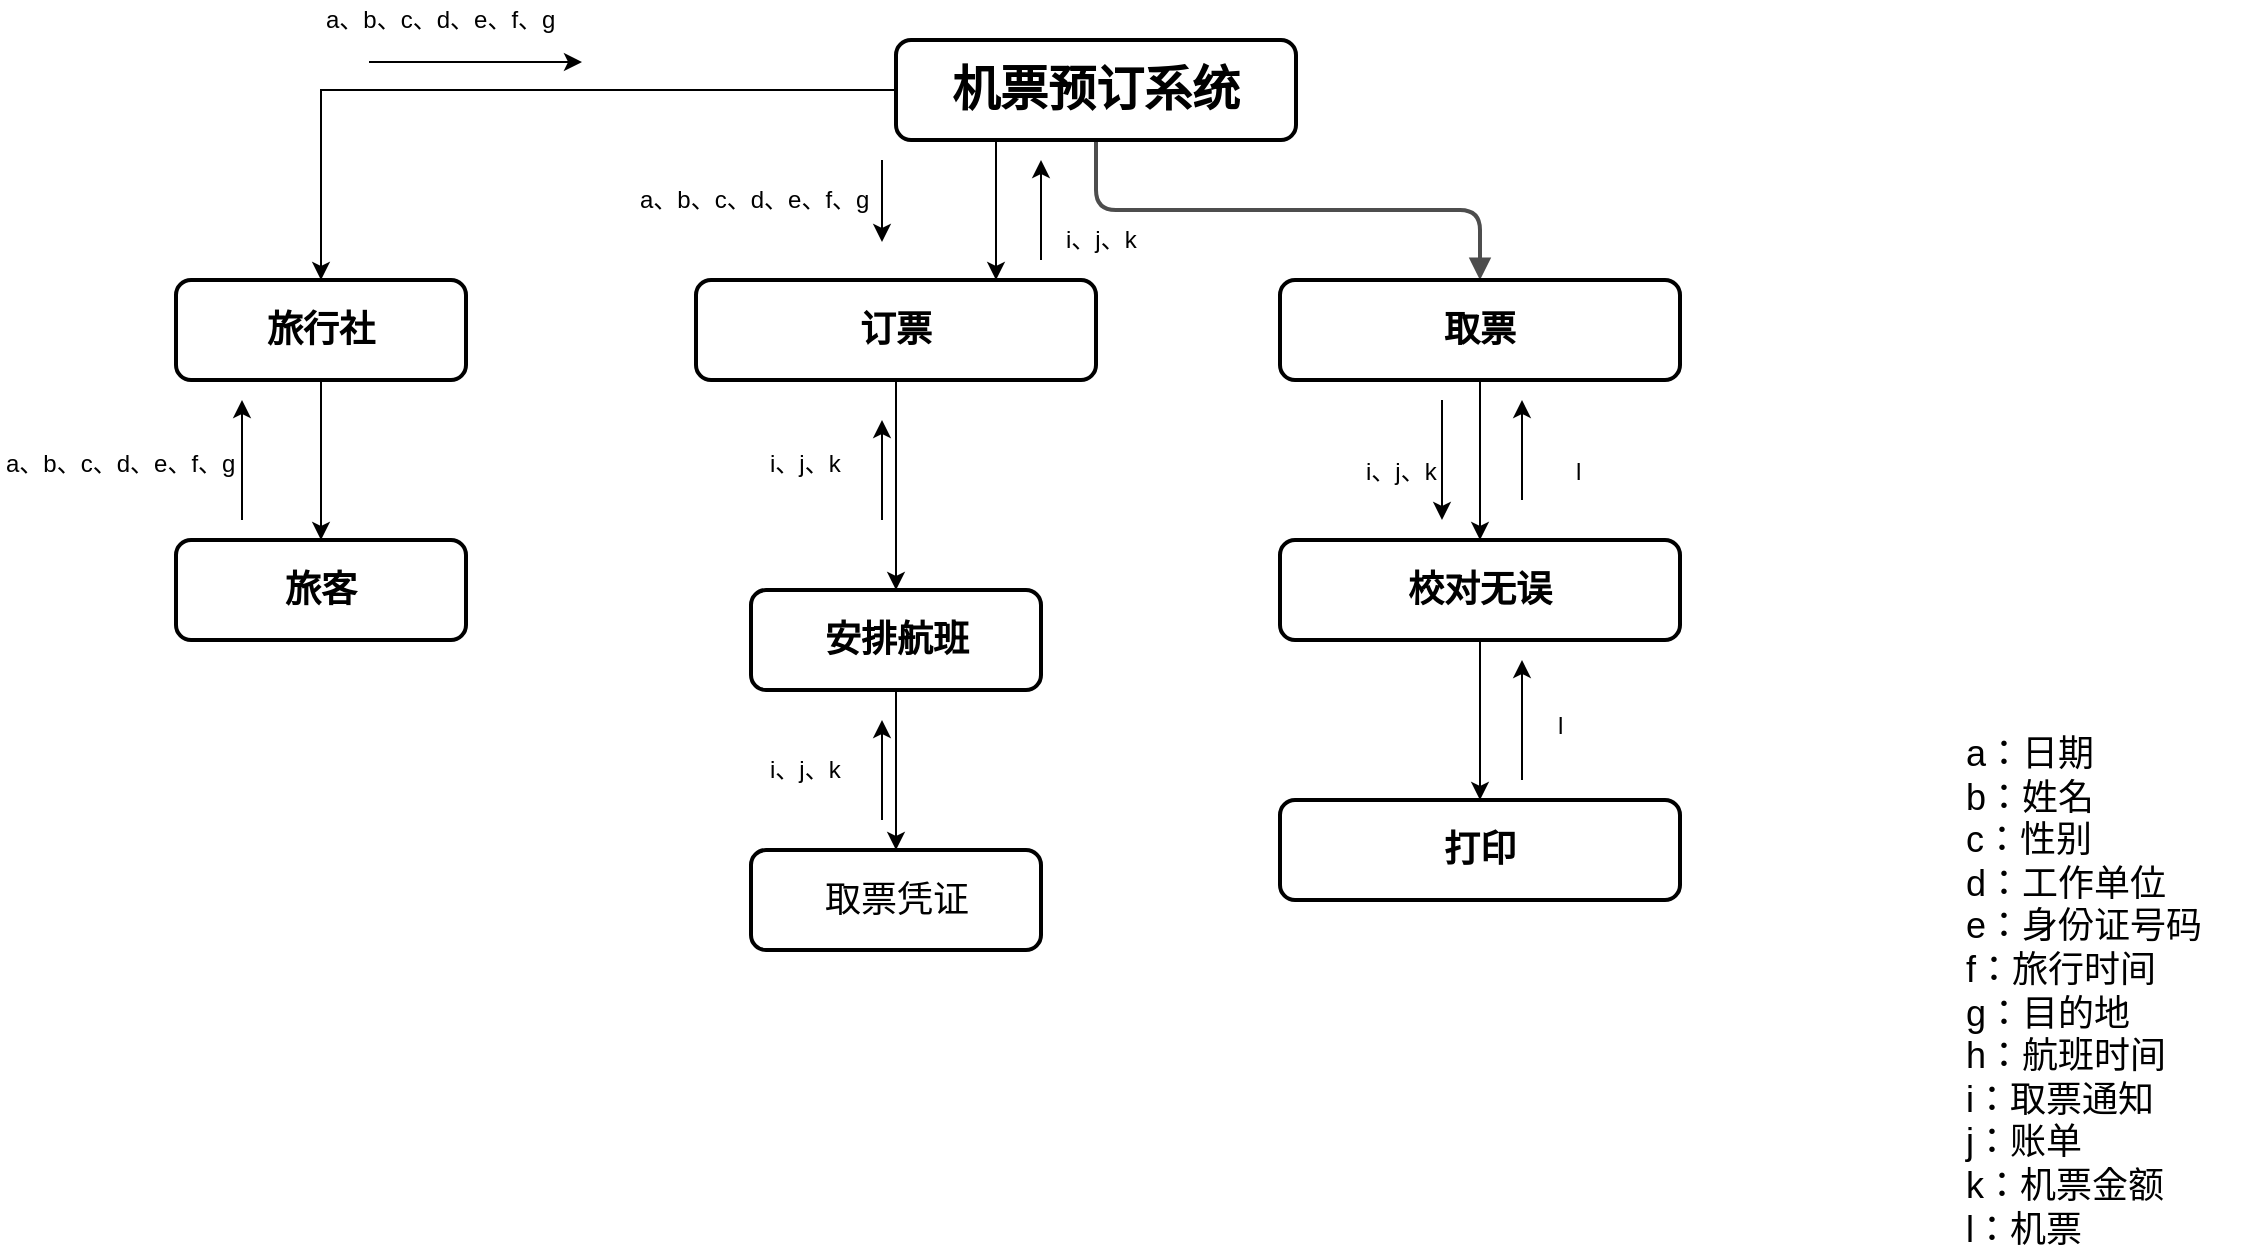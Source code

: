 <mxfile version="12.0.2" type="device" pages="1"><diagram name="Page-1" id="19d8dcba-68ad-dc05-1034-9cf7b2a963f6"><mxGraphModel dx="1707" dy="890" grid="1" gridSize="10" guides="1" tooltips="1" connect="1" arrows="1" fold="1" page="1" pageScale="1" pageWidth="1100" pageHeight="850" background="#ffffff" math="0" shadow="0"><root><mxCell id="0"/><mxCell id="1" parent="0"/><mxCell id="218ae93e1282097f-44" value="" style="edgeStyle=orthogonalEdgeStyle;rounded=1;html=1;labelBackgroundColor=none;endArrow=block;endFill=1;strokeColor=#4D4D4D;strokeWidth=2;fontFamily=Verdana;fontSize=12;fontStyle=1" parent="1" source="6257edae8c83ed4a-1" target="218ae93e1282097f-2" edge="1"><mxGeometry relative="1" as="geometry"/></mxCell><mxCell id="MPzzYyoMrf9sMj7GzSO8-45" value="" style="edgeStyle=orthogonalEdgeStyle;rounded=0;orthogonalLoop=1;jettySize=auto;html=1;" edge="1" parent="1" source="6257edae8c83ed4a-9" target="MPzzYyoMrf9sMj7GzSO8-44"><mxGeometry relative="1" as="geometry"/></mxCell><mxCell id="6257edae8c83ed4a-9" value="&lt;h2&gt;旅行社&lt;/h2&gt;" style="whiteSpace=wrap;html=1;rounded=1;shadow=0;comic=0;strokeWidth=2;fillColor=#ffffff;fontFamily=Verdana;align=center;fontSize=12;fontStyle=1" parent="1" vertex="1"><mxGeometry x="527" y="260" width="145" height="50" as="geometry"/></mxCell><mxCell id="MPzzYyoMrf9sMj7GzSO8-44" value="&lt;h2&gt;旅客&lt;/h2&gt;" style="whiteSpace=wrap;html=1;rounded=1;shadow=0;comic=0;strokeWidth=2;fillColor=#ffffff;fontFamily=Verdana;align=center;fontSize=12;fontStyle=1" vertex="1" parent="1"><mxGeometry x="527" y="390" width="145" height="50" as="geometry"/></mxCell><mxCell id="MPzzYyoMrf9sMj7GzSO8-50" style="edgeStyle=orthogonalEdgeStyle;rounded=0;orthogonalLoop=1;jettySize=auto;html=1;exitX=0.5;exitY=1;exitDx=0;exitDy=0;" edge="1" parent="1" source="6257edae8c83ed4a-12" target="MPzzYyoMrf9sMj7GzSO8-34"><mxGeometry relative="1" as="geometry"/></mxCell><mxCell id="6257edae8c83ed4a-12" value="&lt;h2&gt;订票&lt;/h2&gt;" style="whiteSpace=wrap;html=1;rounded=1;shadow=0;comic=0;strokeWidth=2;fillColor=#ffffff;fontFamily=Verdana;align=center;fontSize=12;fontStyle=1" parent="1" vertex="1"><mxGeometry x="787" y="260" width="200" height="50" as="geometry"/></mxCell><mxCell id="MPzzYyoMrf9sMj7GzSO8-48" style="edgeStyle=orthogonalEdgeStyle;rounded=0;orthogonalLoop=1;jettySize=auto;html=1;exitX=0;exitY=0.5;exitDx=0;exitDy=0;entryX=0.5;entryY=0;entryDx=0;entryDy=0;" edge="1" parent="1" source="6257edae8c83ed4a-1" target="6257edae8c83ed4a-9"><mxGeometry relative="1" as="geometry"/></mxCell><mxCell id="MPzzYyoMrf9sMj7GzSO8-60" style="edgeStyle=orthogonalEdgeStyle;rounded=0;orthogonalLoop=1;jettySize=auto;html=1;exitX=0.25;exitY=1;exitDx=0;exitDy=0;entryX=0.75;entryY=0;entryDx=0;entryDy=0;" edge="1" parent="1" source="6257edae8c83ed4a-1" target="6257edae8c83ed4a-12"><mxGeometry relative="1" as="geometry"/></mxCell><mxCell id="6257edae8c83ed4a-1" value="&lt;h1&gt;&lt;font style=&quot;vertical-align: inherit&quot;&gt;&lt;font style=&quot;vertical-align: inherit&quot;&gt;&lt;font style=&quot;vertical-align: inherit&quot;&gt;&lt;font style=&quot;vertical-align: inherit&quot;&gt;机票预订系统&lt;/font&gt;&lt;/font&gt;&lt;/font&gt;&lt;/font&gt;&lt;/h1&gt;" style="whiteSpace=wrap;html=1;rounded=1;shadow=0;comic=0;strokeWidth=2;fillColor=#ffffff;fontFamily=Verdana;align=center;fontSize=12;fontStyle=1" parent="1" vertex="1"><mxGeometry x="887" y="140" width="200" height="50" as="geometry"/></mxCell><mxCell id="MPzzYyoMrf9sMj7GzSO8-41" value="" style="edgeStyle=orthogonalEdgeStyle;rounded=0;orthogonalLoop=1;jettySize=auto;html=1;" edge="1" parent="1" source="218ae93e1282097f-2" target="MPzzYyoMrf9sMj7GzSO8-40"><mxGeometry relative="1" as="geometry"/></mxCell><mxCell id="218ae93e1282097f-2" value="&lt;h2&gt;取票&lt;/h2&gt;" style="whiteSpace=wrap;html=1;rounded=1;shadow=0;comic=0;strokeWidth=2;fillColor=#ffffff;fontFamily=Verdana;align=center;fontSize=12;fontStyle=1" parent="1" vertex="1"><mxGeometry x="1079" y="260" width="200" height="50" as="geometry"/></mxCell><mxCell id="MPzzYyoMrf9sMj7GzSO8-43" value="" style="edgeStyle=orthogonalEdgeStyle;rounded=0;orthogonalLoop=1;jettySize=auto;html=1;" edge="1" parent="1" source="MPzzYyoMrf9sMj7GzSO8-40" target="MPzzYyoMrf9sMj7GzSO8-42"><mxGeometry relative="1" as="geometry"/></mxCell><mxCell id="MPzzYyoMrf9sMj7GzSO8-40" value="&lt;h2&gt;校对无误&lt;/h2&gt;" style="whiteSpace=wrap;html=1;rounded=1;shadow=0;comic=0;strokeWidth=2;fillColor=#ffffff;fontFamily=Verdana;align=center;fontSize=12;fontStyle=1" vertex="1" parent="1"><mxGeometry x="1079" y="390" width="200" height="50" as="geometry"/></mxCell><mxCell id="MPzzYyoMrf9sMj7GzSO8-42" value="&lt;h2&gt;打印&lt;/h2&gt;" style="whiteSpace=wrap;html=1;rounded=1;shadow=0;comic=0;strokeWidth=2;fillColor=#ffffff;fontFamily=Verdana;align=center;fontSize=12;fontStyle=1" vertex="1" parent="1"><mxGeometry x="1079" y="520" width="200" height="50" as="geometry"/></mxCell><mxCell id="MPzzYyoMrf9sMj7GzSO8-4" value="&lt;font style=&quot;font-size: 18px&quot;&gt;a：日期&lt;br&gt;b：姓名&lt;br&gt;c：性别&lt;br&gt;d：工作单位&lt;br&gt;e：身份证号码&lt;br&gt;f：旅行时间&lt;br&gt;g：目的地&lt;br&gt;h：航班时间&lt;br&gt;i：取票通知&lt;br&gt;j：账单&lt;br&gt;k：机票金额&lt;br&gt;l：机票&lt;br&gt;&lt;/font&gt;" style="text;html=1;" vertex="1" parent="1"><mxGeometry x="1420" y="480" width="140" height="230" as="geometry"/></mxCell><mxCell id="MPzzYyoMrf9sMj7GzSO8-13" value="" style="endArrow=classic;html=1;" edge="1" parent="1"><mxGeometry width="50" height="50" relative="1" as="geometry"><mxPoint x="560" y="380" as="sourcePoint"/><mxPoint x="560" y="320" as="targetPoint"/></mxGeometry></mxCell><mxCell id="MPzzYyoMrf9sMj7GzSO8-14" value="a、b、c、d、e、f、g" style="text;html=1;resizable=0;points=[];autosize=1;align=left;verticalAlign=top;spacingTop=-4;" vertex="1" parent="1"><mxGeometry x="439.5" y="341.5" width="130" height="20" as="geometry"/></mxCell><mxCell id="MPzzYyoMrf9sMj7GzSO8-18" value="a、b、c、d、e、f、g" style="text;html=1;resizable=0;points=[];autosize=1;align=left;verticalAlign=top;spacingTop=-4;" vertex="1" parent="1"><mxGeometry x="599.5" y="120" width="130" height="20" as="geometry"/></mxCell><mxCell id="MPzzYyoMrf9sMj7GzSO8-19" value="" style="endArrow=classic;html=1;" edge="1" parent="1"><mxGeometry width="50" height="50" relative="1" as="geometry"><mxPoint x="623.5" y="151" as="sourcePoint"/><mxPoint x="730" y="151" as="targetPoint"/></mxGeometry></mxCell><mxCell id="MPzzYyoMrf9sMj7GzSO8-37" value="" style="edgeStyle=orthogonalEdgeStyle;rounded=0;orthogonalLoop=1;jettySize=auto;html=1;" edge="1" parent="1" source="MPzzYyoMrf9sMj7GzSO8-34" target="MPzzYyoMrf9sMj7GzSO8-36"><mxGeometry relative="1" as="geometry"/></mxCell><mxCell id="MPzzYyoMrf9sMj7GzSO8-34" value="&lt;h2&gt;安排航班&lt;/h2&gt;" style="whiteSpace=wrap;html=1;rounded=1;shadow=0;comic=0;strokeWidth=2;fillColor=#ffffff;fontFamily=Verdana;align=center;fontSize=12;fontStyle=1" vertex="1" parent="1"><mxGeometry x="814.5" y="415" width="145" height="50" as="geometry"/></mxCell><mxCell id="MPzzYyoMrf9sMj7GzSO8-36" value="&lt;h2&gt;&lt;span style=&quot;font-weight: normal&quot;&gt;取票凭证&lt;/span&gt;&lt;/h2&gt;" style="whiteSpace=wrap;html=1;rounded=1;shadow=0;comic=0;strokeWidth=2;fillColor=#ffffff;fontFamily=Verdana;align=center;fontSize=12;fontStyle=1" vertex="1" parent="1"><mxGeometry x="814.5" y="545" width="145" height="50" as="geometry"/></mxCell><mxCell id="MPzzYyoMrf9sMj7GzSO8-51" value="a、b、c、d、e、f、g" style="text;html=1;resizable=0;points=[];autosize=1;align=left;verticalAlign=top;spacingTop=-4;" vertex="1" parent="1"><mxGeometry x="757" y="210" width="130" height="20" as="geometry"/></mxCell><mxCell id="MPzzYyoMrf9sMj7GzSO8-52" value="" style="endArrow=classic;html=1;" edge="1" parent="1"><mxGeometry width="50" height="50" relative="1" as="geometry"><mxPoint x="880" y="200" as="sourcePoint"/><mxPoint x="880" y="241" as="targetPoint"/></mxGeometry></mxCell><mxCell id="MPzzYyoMrf9sMj7GzSO8-53" value="" style="endArrow=classic;html=1;" edge="1" parent="1"><mxGeometry width="50" height="50" relative="1" as="geometry"><mxPoint x="880" y="530" as="sourcePoint"/><mxPoint x="880" y="480" as="targetPoint"/></mxGeometry></mxCell><mxCell id="MPzzYyoMrf9sMj7GzSO8-54" value="i、j、k" style="text;html=1;resizable=0;points=[];autosize=1;align=left;verticalAlign=top;spacingTop=-4;" vertex="1" parent="1"><mxGeometry x="822" y="495" width="50" height="20" as="geometry"/></mxCell><mxCell id="MPzzYyoMrf9sMj7GzSO8-55" value="" style="endArrow=classic;html=1;" edge="1" parent="1"><mxGeometry width="50" height="50" relative="1" as="geometry"><mxPoint x="880" y="380" as="sourcePoint"/><mxPoint x="880" y="330" as="targetPoint"/></mxGeometry></mxCell><mxCell id="MPzzYyoMrf9sMj7GzSO8-56" value="i、j、k" style="text;html=1;resizable=0;points=[];autosize=1;align=left;verticalAlign=top;spacingTop=-4;" vertex="1" parent="1"><mxGeometry x="822" y="341.5" width="50" height="20" as="geometry"/></mxCell><mxCell id="MPzzYyoMrf9sMj7GzSO8-57" value="" style="endArrow=classic;html=1;" edge="1" parent="1"><mxGeometry width="50" height="50" relative="1" as="geometry"><mxPoint x="959.5" y="250" as="sourcePoint"/><mxPoint x="959.5" y="200" as="targetPoint"/></mxGeometry></mxCell><mxCell id="MPzzYyoMrf9sMj7GzSO8-58" value="i、j、k" style="text;html=1;resizable=0;points=[];autosize=1;align=left;verticalAlign=top;spacingTop=-4;" vertex="1" parent="1"><mxGeometry x="970" y="230" width="50" height="20" as="geometry"/></mxCell><mxCell id="MPzzYyoMrf9sMj7GzSO8-61" value="" style="endArrow=classic;html=1;fontFamily=Helvetica;fontSize=11;fontColor=#000000;align=center;strokeColor=#000000;" edge="1" parent="1"><mxGeometry width="50" height="50" relative="1" as="geometry"><mxPoint x="1160" y="320" as="sourcePoint"/><mxPoint x="1160" y="380" as="targetPoint"/></mxGeometry></mxCell><mxCell id="MPzzYyoMrf9sMj7GzSO8-62" value="i、j、k" style="text;html=1;resizable=0;points=[];autosize=1;align=left;verticalAlign=top;spacingTop=-4;" vertex="1" parent="1"><mxGeometry x="1120" y="346" width="50" height="20" as="geometry"/></mxCell><mxCell id="MPzzYyoMrf9sMj7GzSO8-63" value="l" style="text;html=1;resizable=0;points=[];autosize=1;align=left;verticalAlign=top;spacingTop=-4;" vertex="1" parent="1"><mxGeometry x="1216" y="473" width="20" height="20" as="geometry"/></mxCell><mxCell id="MPzzYyoMrf9sMj7GzSO8-64" value="" style="endArrow=classic;html=1;" edge="1" parent="1"><mxGeometry width="50" height="50" relative="1" as="geometry"><mxPoint x="1200" y="510" as="sourcePoint"/><mxPoint x="1200" y="450" as="targetPoint"/></mxGeometry></mxCell><mxCell id="MPzzYyoMrf9sMj7GzSO8-66" value="" style="endArrow=classic;html=1;" edge="1" parent="1"><mxGeometry width="50" height="50" relative="1" as="geometry"><mxPoint x="1200" y="370" as="sourcePoint"/><mxPoint x="1200" y="320" as="targetPoint"/></mxGeometry></mxCell><mxCell id="MPzzYyoMrf9sMj7GzSO8-67" value="l" style="text;html=1;resizable=0;points=[];autosize=1;align=left;verticalAlign=top;spacingTop=-4;" vertex="1" parent="1"><mxGeometry x="1225" y="346" width="20" height="20" as="geometry"/></mxCell></root></mxGraphModel></diagram></mxfile>